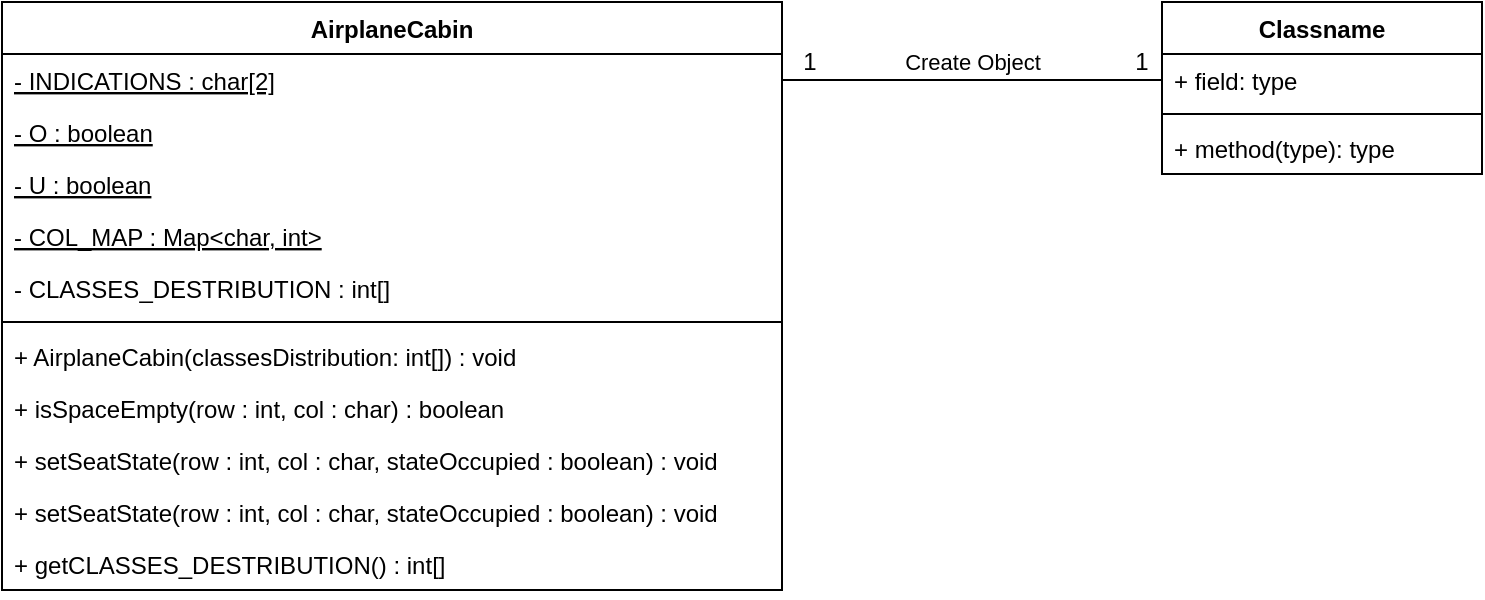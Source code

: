 <mxfile version="13.6.2" type="device"><diagram id="C5RBs43oDa-KdzZeNtuy" name="Page-1"><mxGraphModel dx="941" dy="568" grid="1" gridSize="10" guides="1" tooltips="1" connect="1" arrows="1" fold="1" page="1" pageScale="1" pageWidth="827" pageHeight="1169" math="0" shadow="0"><root><mxCell id="WIyWlLk6GJQsqaUBKTNV-0"/><mxCell id="WIyWlLk6GJQsqaUBKTNV-1" parent="WIyWlLk6GJQsqaUBKTNV-0"/><mxCell id="LhxWMH2nOwY8P_2v0si0-21" value="Create Object" style="edgeStyle=orthogonalEdgeStyle;rounded=0;orthogonalLoop=1;jettySize=auto;html=1;exitX=1;exitY=0.5;exitDx=0;exitDy=0;entryX=0;entryY=0.5;entryDx=0;entryDy=0;endArrow=none;endFill=0;" edge="1" parent="WIyWlLk6GJQsqaUBKTNV-1" source="LhxWMH2nOwY8P_2v0si0-18" target="LhxWMH2nOwY8P_2v0si0-14"><mxGeometry y="9" relative="1" as="geometry"><mxPoint x="450" y="239.0" as="sourcePoint"/><mxPoint as="offset"/></mxGeometry></mxCell><mxCell id="LhxWMH2nOwY8P_2v0si0-22" value="1" style="text;html=1;strokeColor=none;fillColor=none;align=center;verticalAlign=middle;whiteSpace=wrap;rounded=0;" vertex="1" parent="WIyWlLk6GJQsqaUBKTNV-1"><mxGeometry x="424" y="220" width="20" height="20" as="geometry"/></mxCell><mxCell id="LhxWMH2nOwY8P_2v0si0-23" value="1" style="text;html=1;strokeColor=none;fillColor=none;align=center;verticalAlign=middle;whiteSpace=wrap;rounded=0;" vertex="1" parent="WIyWlLk6GJQsqaUBKTNV-1"><mxGeometry x="590" y="220" width="20" height="20" as="geometry"/></mxCell><mxCell id="LhxWMH2nOwY8P_2v0si0-17" value="AirplaneCabin" style="swimlane;fontStyle=1;align=center;verticalAlign=top;childLayout=stackLayout;horizontal=1;startSize=26;horizontalStack=0;resizeParent=1;resizeParentMax=0;resizeLast=0;collapsible=1;marginBottom=0;" vertex="1" parent="WIyWlLk6GJQsqaUBKTNV-1"><mxGeometry x="30" y="200" width="390" height="294" as="geometry"/></mxCell><mxCell id="LhxWMH2nOwY8P_2v0si0-18" value="- INDICATIONS : char[2]" style="text;strokeColor=none;fillColor=none;align=left;verticalAlign=top;spacingLeft=4;spacingRight=4;overflow=hidden;rotatable=0;points=[[0,0.5],[1,0.5]];portConstraint=eastwest;fontStyle=4" vertex="1" parent="LhxWMH2nOwY8P_2v0si0-17"><mxGeometry y="26" width="390" height="26" as="geometry"/></mxCell><mxCell id="LhxWMH2nOwY8P_2v0si0-25" value="- O : boolean" style="text;strokeColor=none;fillColor=none;align=left;verticalAlign=top;spacingLeft=4;spacingRight=4;overflow=hidden;rotatable=0;points=[[0,0.5],[1,0.5]];portConstraint=eastwest;fontStyle=4" vertex="1" parent="LhxWMH2nOwY8P_2v0si0-17"><mxGeometry y="52" width="390" height="26" as="geometry"/></mxCell><mxCell id="LhxWMH2nOwY8P_2v0si0-26" value="- U : boolean" style="text;strokeColor=none;fillColor=none;align=left;verticalAlign=top;spacingLeft=4;spacingRight=4;overflow=hidden;rotatable=0;points=[[0,0.5],[1,0.5]];portConstraint=eastwest;fontStyle=4" vertex="1" parent="LhxWMH2nOwY8P_2v0si0-17"><mxGeometry y="78" width="390" height="26" as="geometry"/></mxCell><mxCell id="LhxWMH2nOwY8P_2v0si0-24" value="- COL_MAP : Map&lt;char, int&gt;" style="text;strokeColor=none;fillColor=none;align=left;verticalAlign=top;spacingLeft=4;spacingRight=4;overflow=hidden;rotatable=0;points=[[0,0.5],[1,0.5]];portConstraint=eastwest;fontStyle=4" vertex="1" parent="LhxWMH2nOwY8P_2v0si0-17"><mxGeometry y="104" width="390" height="26" as="geometry"/></mxCell><mxCell id="LhxWMH2nOwY8P_2v0si0-27" value="- CLASSES_DESTRIBUTION : int[]" style="text;strokeColor=none;fillColor=none;align=left;verticalAlign=top;spacingLeft=4;spacingRight=4;overflow=hidden;rotatable=0;points=[[0,0.5],[1,0.5]];portConstraint=eastwest;fontStyle=0" vertex="1" parent="LhxWMH2nOwY8P_2v0si0-17"><mxGeometry y="130" width="390" height="26" as="geometry"/></mxCell><mxCell id="LhxWMH2nOwY8P_2v0si0-19" value="" style="line;strokeWidth=1;fillColor=none;align=left;verticalAlign=middle;spacingTop=-1;spacingLeft=3;spacingRight=3;rotatable=0;labelPosition=right;points=[];portConstraint=eastwest;" vertex="1" parent="LhxWMH2nOwY8P_2v0si0-17"><mxGeometry y="156" width="390" height="8" as="geometry"/></mxCell><mxCell id="LhxWMH2nOwY8P_2v0si0-20" value="+ AirplaneCabin(classesDistribution: int[]) : void" style="text;strokeColor=none;fillColor=none;align=left;verticalAlign=top;spacingLeft=4;spacingRight=4;overflow=hidden;rotatable=0;points=[[0,0.5],[1,0.5]];portConstraint=eastwest;" vertex="1" parent="LhxWMH2nOwY8P_2v0si0-17"><mxGeometry y="164" width="390" height="26" as="geometry"/></mxCell><mxCell id="LhxWMH2nOwY8P_2v0si0-29" value="+ isSpaceEmpty(row : int, col : char) : boolean" style="text;strokeColor=none;fillColor=none;align=left;verticalAlign=top;spacingLeft=4;spacingRight=4;overflow=hidden;rotatable=0;points=[[0,0.5],[1,0.5]];portConstraint=eastwest;" vertex="1" parent="LhxWMH2nOwY8P_2v0si0-17"><mxGeometry y="190" width="390" height="26" as="geometry"/></mxCell><mxCell id="LhxWMH2nOwY8P_2v0si0-30" value="+ setSeatState(row : int, col : char, stateOccupied : boolean) : void" style="text;strokeColor=none;fillColor=none;align=left;verticalAlign=top;spacingLeft=4;spacingRight=4;overflow=hidden;rotatable=0;points=[[0,0.5],[1,0.5]];portConstraint=eastwest;" vertex="1" parent="LhxWMH2nOwY8P_2v0si0-17"><mxGeometry y="216" width="390" height="26" as="geometry"/></mxCell><mxCell id="LhxWMH2nOwY8P_2v0si0-32" value="+ setSeatState(row : int, col : char, stateOccupied : boolean) : void" style="text;strokeColor=none;fillColor=none;align=left;verticalAlign=top;spacingLeft=4;spacingRight=4;overflow=hidden;rotatable=0;points=[[0,0.5],[1,0.5]];portConstraint=eastwest;spacingBottom=-1;" vertex="1" parent="LhxWMH2nOwY8P_2v0si0-17"><mxGeometry y="242" width="390" height="26" as="geometry"/></mxCell><mxCell id="LhxWMH2nOwY8P_2v0si0-31" value="+ getCLASSES_DESTRIBUTION() : int[]" style="text;strokeColor=none;fillColor=none;align=left;verticalAlign=top;spacingLeft=4;spacingRight=4;overflow=hidden;rotatable=0;points=[[0,0.5],[1,0.5]];portConstraint=eastwest;spacingBottom=-1;" vertex="1" parent="LhxWMH2nOwY8P_2v0si0-17"><mxGeometry y="268" width="390" height="26" as="geometry"/></mxCell><mxCell id="LhxWMH2nOwY8P_2v0si0-13" value="Classname" style="swimlane;fontStyle=1;align=center;verticalAlign=top;childLayout=stackLayout;horizontal=1;startSize=26;horizontalStack=0;resizeParent=1;resizeParentMax=0;resizeLast=0;collapsible=1;marginBottom=0;" vertex="1" parent="WIyWlLk6GJQsqaUBKTNV-1"><mxGeometry x="610" y="200" width="160" height="86" as="geometry"/></mxCell><mxCell id="LhxWMH2nOwY8P_2v0si0-14" value="+ field: type" style="text;strokeColor=none;fillColor=none;align=left;verticalAlign=top;spacingLeft=4;spacingRight=4;overflow=hidden;rotatable=0;points=[[0,0.5],[1,0.5]];portConstraint=eastwest;" vertex="1" parent="LhxWMH2nOwY8P_2v0si0-13"><mxGeometry y="26" width="160" height="26" as="geometry"/></mxCell><mxCell id="LhxWMH2nOwY8P_2v0si0-15" value="" style="line;strokeWidth=1;fillColor=none;align=left;verticalAlign=middle;spacingTop=-1;spacingLeft=3;spacingRight=3;rotatable=0;labelPosition=right;points=[];portConstraint=eastwest;" vertex="1" parent="LhxWMH2nOwY8P_2v0si0-13"><mxGeometry y="52" width="160" height="8" as="geometry"/></mxCell><mxCell id="LhxWMH2nOwY8P_2v0si0-16" value="+ method(type): type" style="text;strokeColor=none;fillColor=none;align=left;verticalAlign=top;spacingLeft=4;spacingRight=4;overflow=hidden;rotatable=0;points=[[0,0.5],[1,0.5]];portConstraint=eastwest;" vertex="1" parent="LhxWMH2nOwY8P_2v0si0-13"><mxGeometry y="60" width="160" height="26" as="geometry"/></mxCell></root></mxGraphModel></diagram></mxfile>
